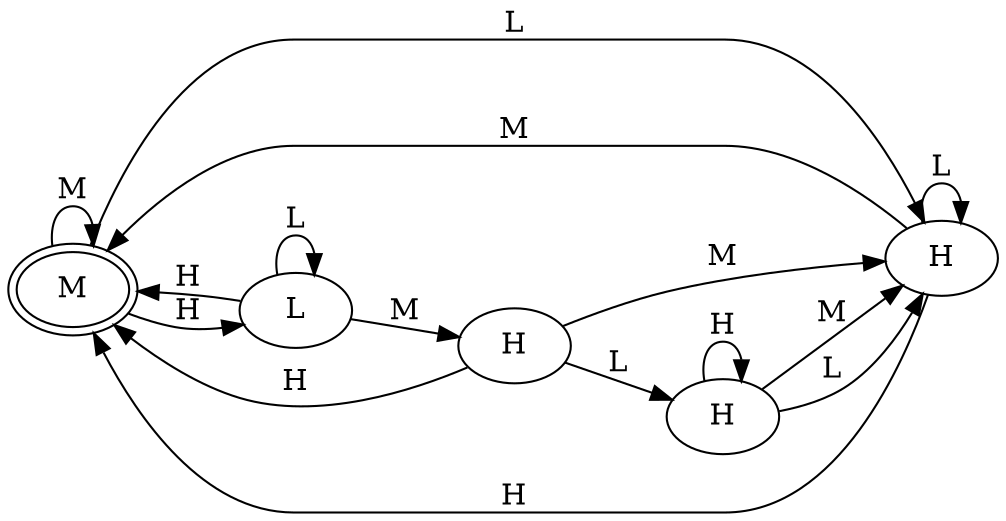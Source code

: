 digraph 90134200 {
rankdir = LR
0 [peripheries = 2]

0 [label = "M"]
0 -> 2 [label = "L"]
0 -> 0 [label = "M"]
0 -> 4 [label = "H"]

1 [label = "H"]
1 -> 3 [label = "L"]
1 -> 2 [label = "M"]
1 -> 0 [label = "H"]

2 [label = "H"]
2 -> 2 [label = "L"]
2 -> 0 [label = "M"]
2 -> 0 [label = "H"]

3 [label = "H"]
3 -> 2 [label = "L"]
3 -> 2 [label = "M"]
3 -> 3 [label = "H"]

4 [label = "L"]
4 -> 4 [label = "L"]
4 -> 1 [label = "M"]
4 -> 0 [label = "H"]

}
